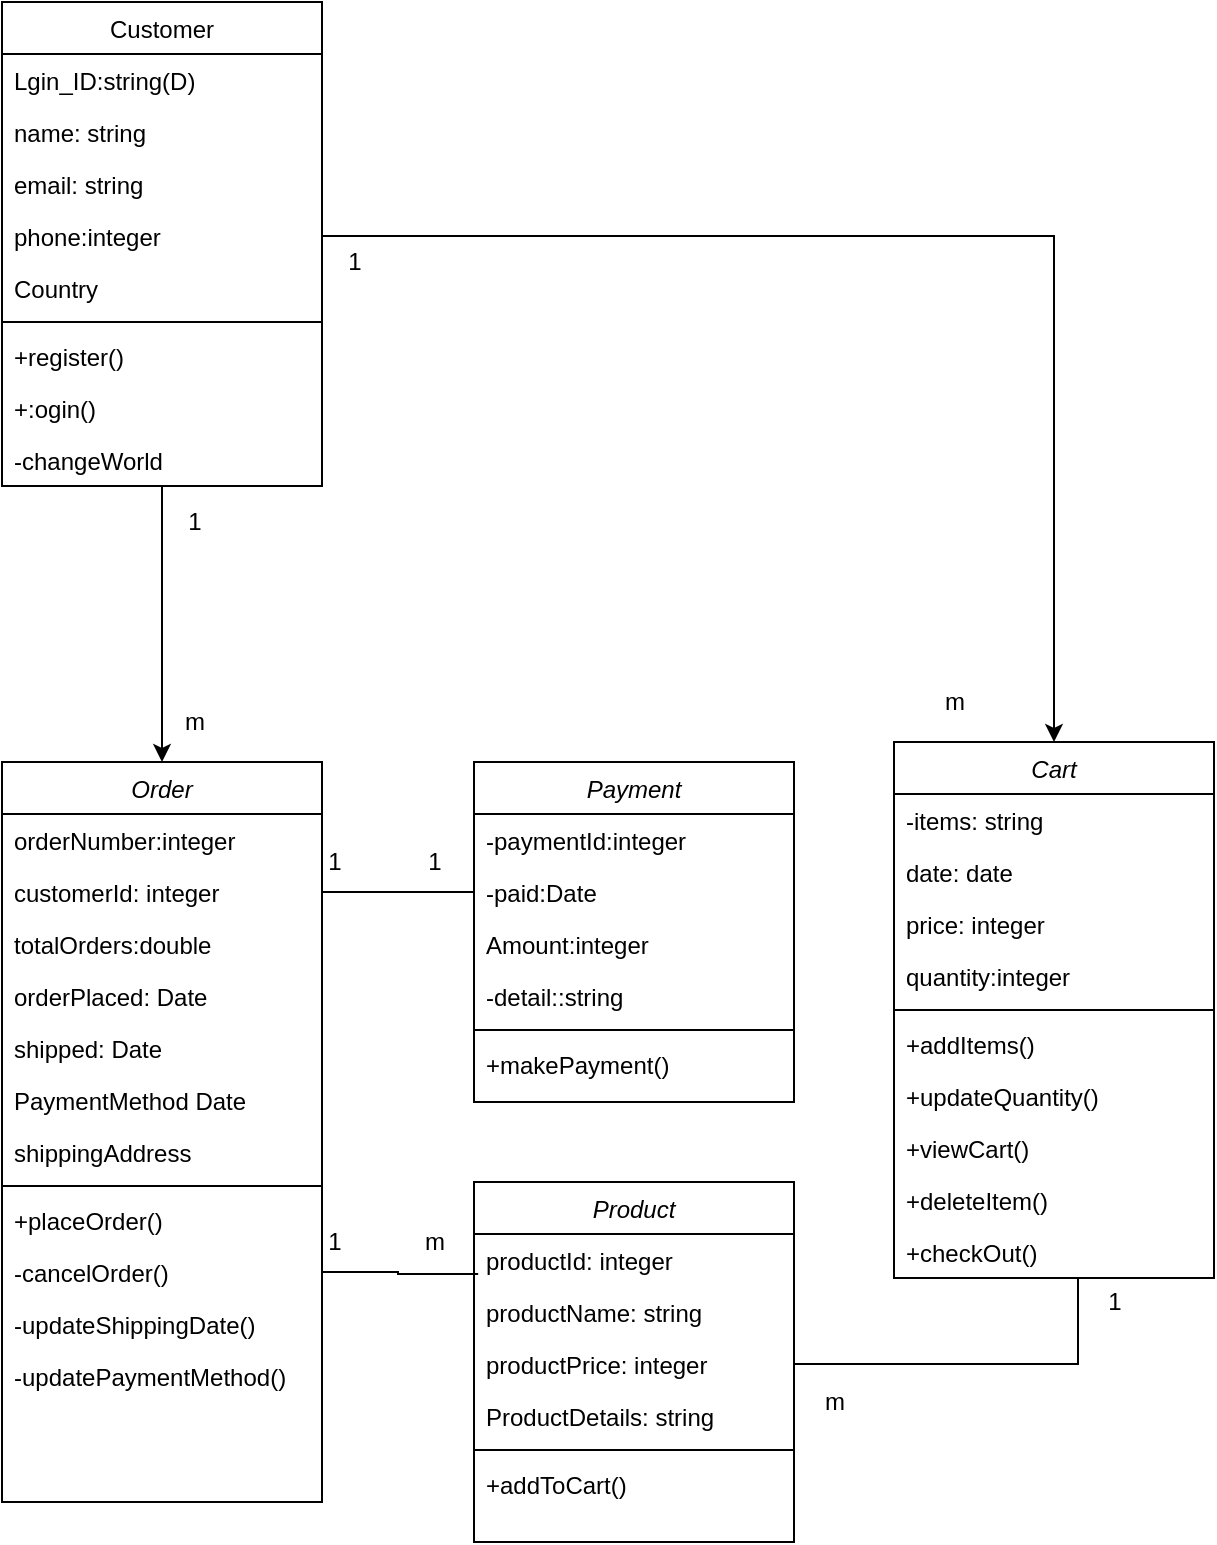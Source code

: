<mxfile version="14.8.6" type="github">
  <diagram id="C5RBs43oDa-KdzZeNtuy" name="Page-1">
    <mxGraphModel dx="1039" dy="622" grid="1" gridSize="10" guides="1" tooltips="1" connect="1" arrows="1" fold="1" page="1" pageScale="1" pageWidth="827" pageHeight="1169" math="0" shadow="0">
      <root>
        <mxCell id="WIyWlLk6GJQsqaUBKTNV-0" />
        <mxCell id="WIyWlLk6GJQsqaUBKTNV-1" parent="WIyWlLk6GJQsqaUBKTNV-0" />
        <mxCell id="Ju0OCX1x0bnj-UVHFCJW-0" value="Order" style="swimlane;fontStyle=2;align=center;verticalAlign=top;childLayout=stackLayout;horizontal=1;startSize=26;horizontalStack=0;resizeParent=1;resizeLast=0;collapsible=1;marginBottom=0;rounded=0;shadow=0;strokeWidth=1;" parent="WIyWlLk6GJQsqaUBKTNV-1" vertex="1">
          <mxGeometry x="254" y="580" width="160" height="370" as="geometry">
            <mxRectangle x="254" y="570" width="160" height="26" as="alternateBounds" />
          </mxGeometry>
        </mxCell>
        <mxCell id="Ju0OCX1x0bnj-UVHFCJW-1" value="orderNumber:integer" style="text;align=left;verticalAlign=top;spacingLeft=4;spacingRight=4;overflow=hidden;rotatable=0;points=[[0,0.5],[1,0.5]];portConstraint=eastwest;" parent="Ju0OCX1x0bnj-UVHFCJW-0" vertex="1">
          <mxGeometry y="26" width="160" height="26" as="geometry" />
        </mxCell>
        <mxCell id="Ju0OCX1x0bnj-UVHFCJW-2" value="customerId: integer" style="text;align=left;verticalAlign=top;spacingLeft=4;spacingRight=4;overflow=hidden;rotatable=0;points=[[0,0.5],[1,0.5]];portConstraint=eastwest;rounded=0;shadow=0;html=0;" parent="Ju0OCX1x0bnj-UVHFCJW-0" vertex="1">
          <mxGeometry y="52" width="160" height="26" as="geometry" />
        </mxCell>
        <mxCell id="Ju0OCX1x0bnj-UVHFCJW-3" value="totalOrders:double&#xa;" style="text;align=left;verticalAlign=top;spacingLeft=4;spacingRight=4;overflow=hidden;rotatable=0;points=[[0,0.5],[1,0.5]];portConstraint=eastwest;rounded=0;shadow=0;html=0;" parent="Ju0OCX1x0bnj-UVHFCJW-0" vertex="1">
          <mxGeometry y="78" width="160" height="26" as="geometry" />
        </mxCell>
        <mxCell id="Ju0OCX1x0bnj-UVHFCJW-26" value="orderPlaced: Date" style="text;align=left;verticalAlign=top;spacingLeft=4;spacingRight=4;overflow=hidden;rotatable=0;points=[[0,0.5],[1,0.5]];portConstraint=eastwest;rounded=0;shadow=0;html=0;" parent="Ju0OCX1x0bnj-UVHFCJW-0" vertex="1">
          <mxGeometry y="104" width="160" height="26" as="geometry" />
        </mxCell>
        <mxCell id="Ju0OCX1x0bnj-UVHFCJW-28" value="shipped: Date" style="text;align=left;verticalAlign=top;spacingLeft=4;spacingRight=4;overflow=hidden;rotatable=0;points=[[0,0.5],[1,0.5]];portConstraint=eastwest;rounded=0;shadow=0;html=0;" parent="Ju0OCX1x0bnj-UVHFCJW-0" vertex="1">
          <mxGeometry y="130" width="160" height="26" as="geometry" />
        </mxCell>
        <mxCell id="Ju0OCX1x0bnj-UVHFCJW-30" value="PaymentMethod Date" style="text;align=left;verticalAlign=top;spacingLeft=4;spacingRight=4;overflow=hidden;rotatable=0;points=[[0,0.5],[1,0.5]];portConstraint=eastwest;rounded=0;shadow=0;html=0;" parent="Ju0OCX1x0bnj-UVHFCJW-0" vertex="1">
          <mxGeometry y="156" width="160" height="26" as="geometry" />
        </mxCell>
        <mxCell id="Ju0OCX1x0bnj-UVHFCJW-29" value="shippingAddress" style="text;align=left;verticalAlign=top;spacingLeft=4;spacingRight=4;overflow=hidden;rotatable=0;points=[[0,0.5],[1,0.5]];portConstraint=eastwest;rounded=0;shadow=0;html=0;" parent="Ju0OCX1x0bnj-UVHFCJW-0" vertex="1">
          <mxGeometry y="182" width="160" height="26" as="geometry" />
        </mxCell>
        <mxCell id="Ju0OCX1x0bnj-UVHFCJW-4" value="" style="line;html=1;strokeWidth=1;align=left;verticalAlign=middle;spacingTop=-1;spacingLeft=3;spacingRight=3;rotatable=0;labelPosition=right;points=[];portConstraint=eastwest;" parent="Ju0OCX1x0bnj-UVHFCJW-0" vertex="1">
          <mxGeometry y="208" width="160" height="8" as="geometry" />
        </mxCell>
        <mxCell id="Ju0OCX1x0bnj-UVHFCJW-31" value="+placeOrder()" style="text;align=left;verticalAlign=top;spacingLeft=4;spacingRight=4;overflow=hidden;rotatable=0;points=[[0,0.5],[1,0.5]];portConstraint=eastwest;rounded=0;shadow=0;html=0;" parent="Ju0OCX1x0bnj-UVHFCJW-0" vertex="1">
          <mxGeometry y="216" width="160" height="26" as="geometry" />
        </mxCell>
        <mxCell id="Ju0OCX1x0bnj-UVHFCJW-32" value="-cancelOrder()" style="text;align=left;verticalAlign=top;spacingLeft=4;spacingRight=4;overflow=hidden;rotatable=0;points=[[0,0.5],[1,0.5]];portConstraint=eastwest;rounded=0;shadow=0;html=0;" parent="Ju0OCX1x0bnj-UVHFCJW-0" vertex="1">
          <mxGeometry y="242" width="160" height="26" as="geometry" />
        </mxCell>
        <mxCell id="Ju0OCX1x0bnj-UVHFCJW-33" value="-updateShippingDate()" style="text;align=left;verticalAlign=top;spacingLeft=4;spacingRight=4;overflow=hidden;rotatable=0;points=[[0,0.5],[1,0.5]];portConstraint=eastwest;rounded=0;shadow=0;html=0;" parent="Ju0OCX1x0bnj-UVHFCJW-0" vertex="1">
          <mxGeometry y="268" width="160" height="26" as="geometry" />
        </mxCell>
        <mxCell id="Ju0OCX1x0bnj-UVHFCJW-34" value="-updatePaymentMethod()" style="text;align=left;verticalAlign=top;spacingLeft=4;spacingRight=4;overflow=hidden;rotatable=0;points=[[0,0.5],[1,0.5]];portConstraint=eastwest;rounded=0;shadow=0;html=0;" parent="Ju0OCX1x0bnj-UVHFCJW-0" vertex="1">
          <mxGeometry y="294" width="160" height="26" as="geometry" />
        </mxCell>
        <mxCell id="Ju0OCX1x0bnj-UVHFCJW-6" value="Payment" style="swimlane;fontStyle=2;align=center;verticalAlign=top;childLayout=stackLayout;horizontal=1;startSize=26;horizontalStack=0;resizeParent=1;resizeLast=0;collapsible=1;marginBottom=0;rounded=0;shadow=0;strokeWidth=1;" parent="WIyWlLk6GJQsqaUBKTNV-1" vertex="1">
          <mxGeometry x="490" y="580" width="160" height="170" as="geometry">
            <mxRectangle x="230" y="140" width="160" height="26" as="alternateBounds" />
          </mxGeometry>
        </mxCell>
        <mxCell id="Ju0OCX1x0bnj-UVHFCJW-7" value="-paymentId:integer" style="text;align=left;verticalAlign=top;spacingLeft=4;spacingRight=4;overflow=hidden;rotatable=0;points=[[0,0.5],[1,0.5]];portConstraint=eastwest;" parent="Ju0OCX1x0bnj-UVHFCJW-6" vertex="1">
          <mxGeometry y="26" width="160" height="26" as="geometry" />
        </mxCell>
        <mxCell id="Ju0OCX1x0bnj-UVHFCJW-8" value="-paid:Date" style="text;align=left;verticalAlign=top;spacingLeft=4;spacingRight=4;overflow=hidden;rotatable=0;points=[[0,0.5],[1,0.5]];portConstraint=eastwest;rounded=0;shadow=0;html=0;" parent="Ju0OCX1x0bnj-UVHFCJW-6" vertex="1">
          <mxGeometry y="52" width="160" height="26" as="geometry" />
        </mxCell>
        <mxCell id="Ju0OCX1x0bnj-UVHFCJW-9" value="Amount:integer" style="text;align=left;verticalAlign=top;spacingLeft=4;spacingRight=4;overflow=hidden;rotatable=0;points=[[0,0.5],[1,0.5]];portConstraint=eastwest;rounded=0;shadow=0;html=0;" parent="Ju0OCX1x0bnj-UVHFCJW-6" vertex="1">
          <mxGeometry y="78" width="160" height="26" as="geometry" />
        </mxCell>
        <mxCell id="Ju0OCX1x0bnj-UVHFCJW-11" value="-detail::string" style="text;align=left;verticalAlign=top;spacingLeft=4;spacingRight=4;overflow=hidden;rotatable=0;points=[[0,0.5],[1,0.5]];portConstraint=eastwest;" parent="Ju0OCX1x0bnj-UVHFCJW-6" vertex="1">
          <mxGeometry y="104" width="160" height="26" as="geometry" />
        </mxCell>
        <mxCell id="Ju0OCX1x0bnj-UVHFCJW-10" value="" style="line;html=1;strokeWidth=1;align=left;verticalAlign=middle;spacingTop=-1;spacingLeft=3;spacingRight=3;rotatable=0;labelPosition=right;points=[];portConstraint=eastwest;" parent="Ju0OCX1x0bnj-UVHFCJW-6" vertex="1">
          <mxGeometry y="130" width="160" height="8" as="geometry" />
        </mxCell>
        <mxCell id="Ju0OCX1x0bnj-UVHFCJW-36" value="+makePayment()&#xa;" style="text;align=left;verticalAlign=top;spacingLeft=4;spacingRight=4;overflow=hidden;rotatable=0;points=[[0,0.5],[1,0.5]];portConstraint=eastwest;" parent="Ju0OCX1x0bnj-UVHFCJW-6" vertex="1">
          <mxGeometry y="138" width="160" height="26" as="geometry" />
        </mxCell>
        <mxCell id="Ju0OCX1x0bnj-UVHFCJW-12" value="Cart" style="swimlane;fontStyle=2;align=center;verticalAlign=top;childLayout=stackLayout;horizontal=1;startSize=26;horizontalStack=0;resizeParent=1;resizeLast=0;collapsible=1;marginBottom=0;rounded=0;shadow=0;strokeWidth=1;" parent="WIyWlLk6GJQsqaUBKTNV-1" vertex="1">
          <mxGeometry x="700" y="570" width="160" height="268" as="geometry">
            <mxRectangle x="230" y="140" width="160" height="26" as="alternateBounds" />
          </mxGeometry>
        </mxCell>
        <mxCell id="Ju0OCX1x0bnj-UVHFCJW-13" value="-items: string" style="text;align=left;verticalAlign=top;spacingLeft=4;spacingRight=4;overflow=hidden;rotatable=0;points=[[0,0.5],[1,0.5]];portConstraint=eastwest;" parent="Ju0OCX1x0bnj-UVHFCJW-12" vertex="1">
          <mxGeometry y="26" width="160" height="26" as="geometry" />
        </mxCell>
        <mxCell id="Ju0OCX1x0bnj-UVHFCJW-14" value="date: date" style="text;align=left;verticalAlign=top;spacingLeft=4;spacingRight=4;overflow=hidden;rotatable=0;points=[[0,0.5],[1,0.5]];portConstraint=eastwest;rounded=0;shadow=0;html=0;" parent="Ju0OCX1x0bnj-UVHFCJW-12" vertex="1">
          <mxGeometry y="52" width="160" height="26" as="geometry" />
        </mxCell>
        <mxCell id="Ju0OCX1x0bnj-UVHFCJW-15" value="price: integer" style="text;align=left;verticalAlign=top;spacingLeft=4;spacingRight=4;overflow=hidden;rotatable=0;points=[[0,0.5],[1,0.5]];portConstraint=eastwest;rounded=0;shadow=0;html=0;" parent="Ju0OCX1x0bnj-UVHFCJW-12" vertex="1">
          <mxGeometry y="78" width="160" height="26" as="geometry" />
        </mxCell>
        <mxCell id="Ju0OCX1x0bnj-UVHFCJW-38" value="quantity:integer" style="text;align=left;verticalAlign=top;spacingLeft=4;spacingRight=4;overflow=hidden;rotatable=0;points=[[0,0.5],[1,0.5]];portConstraint=eastwest;rounded=0;shadow=0;html=0;" parent="Ju0OCX1x0bnj-UVHFCJW-12" vertex="1">
          <mxGeometry y="104" width="160" height="26" as="geometry" />
        </mxCell>
        <mxCell id="Ju0OCX1x0bnj-UVHFCJW-16" value="" style="line;html=1;strokeWidth=1;align=left;verticalAlign=middle;spacingTop=-1;spacingLeft=3;spacingRight=3;rotatable=0;labelPosition=right;points=[];portConstraint=eastwest;" parent="Ju0OCX1x0bnj-UVHFCJW-12" vertex="1">
          <mxGeometry y="130" width="160" height="8" as="geometry" />
        </mxCell>
        <mxCell id="Ju0OCX1x0bnj-UVHFCJW-17" value="+addItems()" style="text;align=left;verticalAlign=top;spacingLeft=4;spacingRight=4;overflow=hidden;rotatable=0;points=[[0,0.5],[1,0.5]];portConstraint=eastwest;" parent="Ju0OCX1x0bnj-UVHFCJW-12" vertex="1">
          <mxGeometry y="138" width="160" height="26" as="geometry" />
        </mxCell>
        <mxCell id="Ju0OCX1x0bnj-UVHFCJW-39" value="+updateQuantity()" style="text;align=left;verticalAlign=top;spacingLeft=4;spacingRight=4;overflow=hidden;rotatable=0;points=[[0,0.5],[1,0.5]];portConstraint=eastwest;" parent="Ju0OCX1x0bnj-UVHFCJW-12" vertex="1">
          <mxGeometry y="164" width="160" height="26" as="geometry" />
        </mxCell>
        <mxCell id="Ju0OCX1x0bnj-UVHFCJW-40" value="+viewCart()" style="text;align=left;verticalAlign=top;spacingLeft=4;spacingRight=4;overflow=hidden;rotatable=0;points=[[0,0.5],[1,0.5]];portConstraint=eastwest;" parent="Ju0OCX1x0bnj-UVHFCJW-12" vertex="1">
          <mxGeometry y="190" width="160" height="26" as="geometry" />
        </mxCell>
        <mxCell id="Ju0OCX1x0bnj-UVHFCJW-42" value="+deleteItem()&#xa;" style="text;align=left;verticalAlign=top;spacingLeft=4;spacingRight=4;overflow=hidden;rotatable=0;points=[[0,0.5],[1,0.5]];portConstraint=eastwest;" parent="Ju0OCX1x0bnj-UVHFCJW-12" vertex="1">
          <mxGeometry y="216" width="160" height="26" as="geometry" />
        </mxCell>
        <mxCell id="Ju0OCX1x0bnj-UVHFCJW-41" value="+checkOut()" style="text;align=left;verticalAlign=top;spacingLeft=4;spacingRight=4;overflow=hidden;rotatable=0;points=[[0,0.5],[1,0.5]];portConstraint=eastwest;" parent="Ju0OCX1x0bnj-UVHFCJW-12" vertex="1">
          <mxGeometry y="242" width="160" height="26" as="geometry" />
        </mxCell>
        <mxCell id="ctM6iFG0HFw_ovXKQ1d5-10" style="edgeStyle=orthogonalEdgeStyle;rounded=0;orthogonalLoop=1;jettySize=auto;html=1;" edge="1" parent="WIyWlLk6GJQsqaUBKTNV-1" source="Ju0OCX1x0bnj-UVHFCJW-45" target="Ju0OCX1x0bnj-UVHFCJW-0">
          <mxGeometry relative="1" as="geometry" />
        </mxCell>
        <mxCell id="Ju0OCX1x0bnj-UVHFCJW-45" value="Customer" style="swimlane;fontStyle=0;align=center;verticalAlign=top;childLayout=stackLayout;horizontal=1;startSize=26;horizontalStack=0;resizeParent=1;resizeLast=0;collapsible=1;marginBottom=0;rounded=0;shadow=0;strokeWidth=1;" parent="WIyWlLk6GJQsqaUBKTNV-1" vertex="1">
          <mxGeometry x="254" y="200" width="160" height="242" as="geometry">
            <mxRectangle x="550" y="140" width="160" height="26" as="alternateBounds" />
          </mxGeometry>
        </mxCell>
        <mxCell id="Ju0OCX1x0bnj-UVHFCJW-46" value="Lgin_ID:string(D)" style="text;align=left;verticalAlign=top;spacingLeft=4;spacingRight=4;overflow=hidden;rotatable=0;points=[[0,0.5],[1,0.5]];portConstraint=eastwest;rounded=0;shadow=0;html=0;" parent="Ju0OCX1x0bnj-UVHFCJW-45" vertex="1">
          <mxGeometry y="26" width="160" height="26" as="geometry" />
        </mxCell>
        <mxCell id="Ju0OCX1x0bnj-UVHFCJW-47" value="name: string" style="text;align=left;verticalAlign=top;spacingLeft=4;spacingRight=4;overflow=hidden;rotatable=0;points=[[0,0.5],[1,0.5]];portConstraint=eastwest;" parent="Ju0OCX1x0bnj-UVHFCJW-45" vertex="1">
          <mxGeometry y="52" width="160" height="26" as="geometry" />
        </mxCell>
        <mxCell id="Ju0OCX1x0bnj-UVHFCJW-48" value="email: string" style="text;align=left;verticalAlign=top;spacingLeft=4;spacingRight=4;overflow=hidden;rotatable=0;points=[[0,0.5],[1,0.5]];portConstraint=eastwest;rounded=0;shadow=0;html=0;" parent="Ju0OCX1x0bnj-UVHFCJW-45" vertex="1">
          <mxGeometry y="78" width="160" height="26" as="geometry" />
        </mxCell>
        <mxCell id="Ju0OCX1x0bnj-UVHFCJW-49" value="phone:integer" style="text;align=left;verticalAlign=top;spacingLeft=4;spacingRight=4;overflow=hidden;rotatable=0;points=[[0,0.5],[1,0.5]];portConstraint=eastwest;rounded=0;shadow=0;html=0;" parent="Ju0OCX1x0bnj-UVHFCJW-45" vertex="1">
          <mxGeometry y="104" width="160" height="26" as="geometry" />
        </mxCell>
        <mxCell id="Ju0OCX1x0bnj-UVHFCJW-50" value="Country" style="text;align=left;verticalAlign=top;spacingLeft=4;spacingRight=4;overflow=hidden;rotatable=0;points=[[0,0.5],[1,0.5]];portConstraint=eastwest;rounded=0;shadow=0;html=0;" parent="Ju0OCX1x0bnj-UVHFCJW-45" vertex="1">
          <mxGeometry y="130" width="160" height="26" as="geometry" />
        </mxCell>
        <mxCell id="Ju0OCX1x0bnj-UVHFCJW-51" value="" style="line;html=1;strokeWidth=1;align=left;verticalAlign=middle;spacingTop=-1;spacingLeft=3;spacingRight=3;rotatable=0;labelPosition=right;points=[];portConstraint=eastwest;" parent="Ju0OCX1x0bnj-UVHFCJW-45" vertex="1">
          <mxGeometry y="156" width="160" height="8" as="geometry" />
        </mxCell>
        <mxCell id="Ju0OCX1x0bnj-UVHFCJW-52" value="+register()" style="text;align=left;verticalAlign=top;spacingLeft=4;spacingRight=4;overflow=hidden;rotatable=0;points=[[0,0.5],[1,0.5]];portConstraint=eastwest;" parent="Ju0OCX1x0bnj-UVHFCJW-45" vertex="1">
          <mxGeometry y="164" width="160" height="26" as="geometry" />
        </mxCell>
        <mxCell id="Ju0OCX1x0bnj-UVHFCJW-53" value="+:ogin()" style="text;align=left;verticalAlign=top;spacingLeft=4;spacingRight=4;overflow=hidden;rotatable=0;points=[[0,0.5],[1,0.5]];portConstraint=eastwest;" parent="Ju0OCX1x0bnj-UVHFCJW-45" vertex="1">
          <mxGeometry y="190" width="160" height="26" as="geometry" />
        </mxCell>
        <mxCell id="Ju0OCX1x0bnj-UVHFCJW-54" value="-changeWorld" style="text;align=left;verticalAlign=top;spacingLeft=4;spacingRight=4;overflow=hidden;rotatable=0;points=[[0,0.5],[1,0.5]];portConstraint=eastwest;" parent="Ju0OCX1x0bnj-UVHFCJW-45" vertex="1">
          <mxGeometry y="216" width="160" height="26" as="geometry" />
        </mxCell>
        <mxCell id="ctM6iFG0HFw_ovXKQ1d5-11" value="1" style="text;html=1;align=center;verticalAlign=middle;resizable=0;points=[];autosize=1;strokeColor=none;" vertex="1" parent="WIyWlLk6GJQsqaUBKTNV-1">
          <mxGeometry x="340" y="450" width="20" height="20" as="geometry" />
        </mxCell>
        <mxCell id="ctM6iFG0HFw_ovXKQ1d5-12" value="m" style="text;html=1;align=center;verticalAlign=middle;resizable=0;points=[];autosize=1;strokeColor=none;" vertex="1" parent="WIyWlLk6GJQsqaUBKTNV-1">
          <mxGeometry x="335" y="550" width="30" height="20" as="geometry" />
        </mxCell>
        <mxCell id="ctM6iFG0HFw_ovXKQ1d5-13" style="edgeStyle=orthogonalEdgeStyle;rounded=0;orthogonalLoop=1;jettySize=auto;html=1;entryX=0.5;entryY=0;entryDx=0;entryDy=0;" edge="1" parent="WIyWlLk6GJQsqaUBKTNV-1" source="Ju0OCX1x0bnj-UVHFCJW-49" target="Ju0OCX1x0bnj-UVHFCJW-12">
          <mxGeometry relative="1" as="geometry" />
        </mxCell>
        <mxCell id="ctM6iFG0HFw_ovXKQ1d5-14" value="1" style="text;html=1;align=center;verticalAlign=middle;resizable=0;points=[];autosize=1;strokeColor=none;" vertex="1" parent="WIyWlLk6GJQsqaUBKTNV-1">
          <mxGeometry x="420" y="320" width="20" height="20" as="geometry" />
        </mxCell>
        <mxCell id="ctM6iFG0HFw_ovXKQ1d5-15" value="m" style="text;html=1;align=center;verticalAlign=middle;resizable=0;points=[];autosize=1;strokeColor=none;" vertex="1" parent="WIyWlLk6GJQsqaUBKTNV-1">
          <mxGeometry x="715" y="540" width="30" height="20" as="geometry" />
        </mxCell>
        <mxCell id="ctM6iFG0HFw_ovXKQ1d5-21" style="edgeStyle=orthogonalEdgeStyle;rounded=0;orthogonalLoop=1;jettySize=auto;html=1;exitX=1;exitY=0.5;exitDx=0;exitDy=0;entryX=0;entryY=0.5;entryDx=0;entryDy=0;endArrow=none;endFill=0;" edge="1" parent="WIyWlLk6GJQsqaUBKTNV-1" source="Ju0OCX1x0bnj-UVHFCJW-2" target="Ju0OCX1x0bnj-UVHFCJW-8">
          <mxGeometry relative="1" as="geometry" />
        </mxCell>
        <mxCell id="ctM6iFG0HFw_ovXKQ1d5-22" value="1" style="text;html=1;align=center;verticalAlign=middle;resizable=0;points=[];autosize=1;strokeColor=none;" vertex="1" parent="WIyWlLk6GJQsqaUBKTNV-1">
          <mxGeometry x="410" y="620" width="20" height="20" as="geometry" />
        </mxCell>
        <mxCell id="ctM6iFG0HFw_ovXKQ1d5-23" value="1&lt;br&gt;" style="text;html=1;align=center;verticalAlign=middle;resizable=0;points=[];autosize=1;strokeColor=none;" vertex="1" parent="WIyWlLk6GJQsqaUBKTNV-1">
          <mxGeometry x="460" y="620" width="20" height="20" as="geometry" />
        </mxCell>
        <mxCell id="ctM6iFG0HFw_ovXKQ1d5-24" value="Product" style="swimlane;fontStyle=2;align=center;verticalAlign=top;childLayout=stackLayout;horizontal=1;startSize=26;horizontalStack=0;resizeParent=1;resizeLast=0;collapsible=1;marginBottom=0;rounded=0;shadow=0;strokeWidth=1;" vertex="1" parent="WIyWlLk6GJQsqaUBKTNV-1">
          <mxGeometry x="490" y="790" width="160" height="180" as="geometry">
            <mxRectangle x="254" y="570" width="160" height="26" as="alternateBounds" />
          </mxGeometry>
        </mxCell>
        <mxCell id="ctM6iFG0HFw_ovXKQ1d5-25" value="productId: integer" style="text;align=left;verticalAlign=top;spacingLeft=4;spacingRight=4;overflow=hidden;rotatable=0;points=[[0,0.5],[1,0.5]];portConstraint=eastwest;" vertex="1" parent="ctM6iFG0HFw_ovXKQ1d5-24">
          <mxGeometry y="26" width="160" height="26" as="geometry" />
        </mxCell>
        <mxCell id="ctM6iFG0HFw_ovXKQ1d5-26" value="productName: string" style="text;align=left;verticalAlign=top;spacingLeft=4;spacingRight=4;overflow=hidden;rotatable=0;points=[[0,0.5],[1,0.5]];portConstraint=eastwest;rounded=0;shadow=0;html=0;" vertex="1" parent="ctM6iFG0HFw_ovXKQ1d5-24">
          <mxGeometry y="52" width="160" height="26" as="geometry" />
        </mxCell>
        <mxCell id="ctM6iFG0HFw_ovXKQ1d5-27" value="productPrice: integer" style="text;align=left;verticalAlign=top;spacingLeft=4;spacingRight=4;overflow=hidden;rotatable=0;points=[[0,0.5],[1,0.5]];portConstraint=eastwest;rounded=0;shadow=0;html=0;" vertex="1" parent="ctM6iFG0HFw_ovXKQ1d5-24">
          <mxGeometry y="78" width="160" height="26" as="geometry" />
        </mxCell>
        <mxCell id="ctM6iFG0HFw_ovXKQ1d5-28" value="ProductDetails: string" style="text;align=left;verticalAlign=top;spacingLeft=4;spacingRight=4;overflow=hidden;rotatable=0;points=[[0,0.5],[1,0.5]];portConstraint=eastwest;rounded=0;shadow=0;html=0;" vertex="1" parent="ctM6iFG0HFw_ovXKQ1d5-24">
          <mxGeometry y="104" width="160" height="26" as="geometry" />
        </mxCell>
        <mxCell id="ctM6iFG0HFw_ovXKQ1d5-32" value="" style="line;html=1;strokeWidth=1;align=left;verticalAlign=middle;spacingTop=-1;spacingLeft=3;spacingRight=3;rotatable=0;labelPosition=right;points=[];portConstraint=eastwest;" vertex="1" parent="ctM6iFG0HFw_ovXKQ1d5-24">
          <mxGeometry y="130" width="160" height="8" as="geometry" />
        </mxCell>
        <mxCell id="ctM6iFG0HFw_ovXKQ1d5-35" value="+addToCart()" style="text;align=left;verticalAlign=top;spacingLeft=4;spacingRight=4;overflow=hidden;rotatable=0;points=[[0,0.5],[1,0.5]];portConstraint=eastwest;rounded=0;shadow=0;html=0;" vertex="1" parent="ctM6iFG0HFw_ovXKQ1d5-24">
          <mxGeometry y="138" width="160" height="26" as="geometry" />
        </mxCell>
        <mxCell id="ctM6iFG0HFw_ovXKQ1d5-40" style="edgeStyle=orthogonalEdgeStyle;rounded=0;orthogonalLoop=1;jettySize=auto;html=1;exitX=1;exitY=0.5;exitDx=0;exitDy=0;entryX=0.013;entryY=0.769;entryDx=0;entryDy=0;entryPerimeter=0;endArrow=none;endFill=0;" edge="1" parent="WIyWlLk6GJQsqaUBKTNV-1" source="Ju0OCX1x0bnj-UVHFCJW-32" target="ctM6iFG0HFw_ovXKQ1d5-25">
          <mxGeometry relative="1" as="geometry" />
        </mxCell>
        <mxCell id="ctM6iFG0HFw_ovXKQ1d5-41" value="1" style="text;html=1;align=center;verticalAlign=middle;resizable=0;points=[];autosize=1;strokeColor=none;" vertex="1" parent="WIyWlLk6GJQsqaUBKTNV-1">
          <mxGeometry x="410" y="810" width="20" height="20" as="geometry" />
        </mxCell>
        <mxCell id="ctM6iFG0HFw_ovXKQ1d5-42" value="m" style="text;html=1;align=center;verticalAlign=middle;resizable=0;points=[];autosize=1;strokeColor=none;" vertex="1" parent="WIyWlLk6GJQsqaUBKTNV-1">
          <mxGeometry x="455" y="810" width="30" height="20" as="geometry" />
        </mxCell>
        <mxCell id="ctM6iFG0HFw_ovXKQ1d5-43" style="edgeStyle=orthogonalEdgeStyle;rounded=0;orthogonalLoop=1;jettySize=auto;html=1;entryX=0.575;entryY=1;entryDx=0;entryDy=0;entryPerimeter=0;endArrow=none;endFill=0;" edge="1" parent="WIyWlLk6GJQsqaUBKTNV-1" source="ctM6iFG0HFw_ovXKQ1d5-27" target="Ju0OCX1x0bnj-UVHFCJW-41">
          <mxGeometry relative="1" as="geometry" />
        </mxCell>
        <mxCell id="ctM6iFG0HFw_ovXKQ1d5-44" value="m" style="text;html=1;align=center;verticalAlign=middle;resizable=0;points=[];autosize=1;strokeColor=none;" vertex="1" parent="WIyWlLk6GJQsqaUBKTNV-1">
          <mxGeometry x="655" y="890" width="30" height="20" as="geometry" />
        </mxCell>
        <mxCell id="ctM6iFG0HFw_ovXKQ1d5-45" value="1" style="text;html=1;align=center;verticalAlign=middle;resizable=0;points=[];autosize=1;strokeColor=none;" vertex="1" parent="WIyWlLk6GJQsqaUBKTNV-1">
          <mxGeometry x="800" y="840" width="20" height="20" as="geometry" />
        </mxCell>
      </root>
    </mxGraphModel>
  </diagram>
</mxfile>
